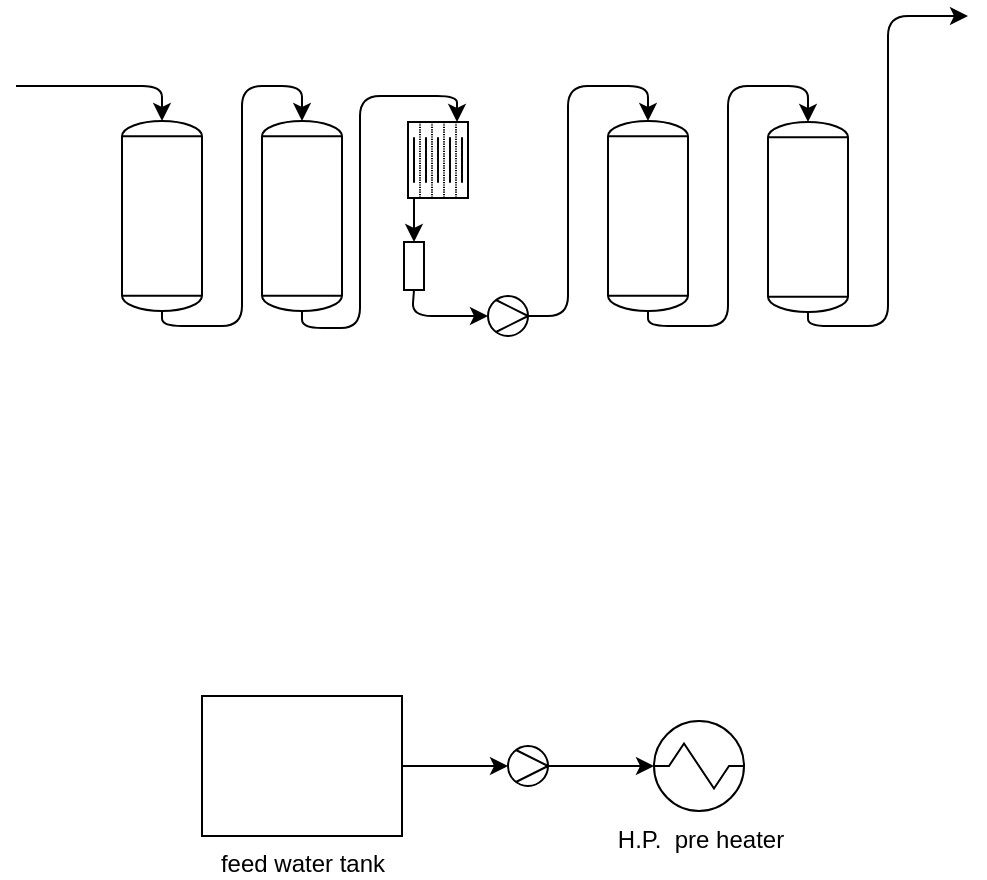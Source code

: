 <mxfile version="12.1.9" type="github" pages="1">
  <diagram id="VXKHc1rD1lcElp5MwoDB" name="Page-1">
    <mxGraphModel dx="678" dy="449" grid="1" gridSize="10" guides="1" tooltips="1" connect="1" arrows="1" fold="1" page="1" pageScale="1" pageWidth="827" pageHeight="1169" math="0" shadow="0">
      <root>
        <mxCell id="0"/>
        <mxCell id="1" parent="0"/>
        <mxCell id="uYJ4UDZ6EWOnioeUSAI6-4" value="" style="shape=mxgraph.pid.vessels.tank;html=1;pointerEvents=1;align=center;verticalLabelPosition=bottom;verticalAlign=top;dashed=0;" parent="1" vertex="1">
          <mxGeometry x="117" y="72.5" width="40" height="95" as="geometry"/>
        </mxCell>
        <mxCell id="uYJ4UDZ6EWOnioeUSAI6-5" value="" style="shape=mxgraph.pid.vessels.tank;html=1;pointerEvents=1;align=center;verticalLabelPosition=bottom;verticalAlign=top;dashed=0;" parent="1" vertex="1">
          <mxGeometry x="187" y="72.5" width="40" height="95" as="geometry"/>
        </mxCell>
        <mxCell id="uYJ4UDZ6EWOnioeUSAI6-10" value="" style="endArrow=classic;html=1;edgeStyle=orthogonalEdgeStyle;entryX=0.5;entryY=0;entryDx=0;entryDy=0;entryPerimeter=0;" parent="1" target="uYJ4UDZ6EWOnioeUSAI6-4" edge="1">
          <mxGeometry width="50" height="50" relative="1" as="geometry">
            <mxPoint x="64" y="55" as="sourcePoint"/>
            <mxPoint x="137" y="69" as="targetPoint"/>
            <Array as="points">
              <mxPoint x="64" y="55"/>
              <mxPoint x="137" y="55"/>
            </Array>
          </mxGeometry>
        </mxCell>
        <mxCell id="uYJ4UDZ6EWOnioeUSAI6-11" value="" style="edgeStyle=segmentEdgeStyle;endArrow=classic;html=1;exitX=0.5;exitY=1;exitDx=0;exitDy=0;exitPerimeter=0;entryX=0.5;entryY=0;entryDx=0;entryDy=0;entryPerimeter=0;" parent="1" source="uYJ4UDZ6EWOnioeUSAI6-4" target="uYJ4UDZ6EWOnioeUSAI6-5" edge="1">
          <mxGeometry width="50" height="50" relative="1" as="geometry">
            <mxPoint x="137" y="205" as="sourcePoint"/>
            <mxPoint x="217" y="45" as="targetPoint"/>
            <Array as="points">
              <mxPoint x="137" y="175"/>
              <mxPoint x="177" y="175"/>
              <mxPoint x="177" y="55"/>
              <mxPoint x="207" y="55"/>
            </Array>
          </mxGeometry>
        </mxCell>
        <mxCell id="uYJ4UDZ6EWOnioeUSAI6-13" value="" style="shape=mxgraph.pid.vessels.tank;html=1;pointerEvents=1;align=center;verticalLabelPosition=bottom;verticalAlign=top;dashed=0;" parent="1" vertex="1">
          <mxGeometry x="360" y="72.5" width="40" height="95" as="geometry"/>
        </mxCell>
        <mxCell id="uYJ4UDZ6EWOnioeUSAI6-14" value="" style="shape=mxgraph.pid.vessels.tank;html=1;pointerEvents=1;align=center;verticalLabelPosition=bottom;verticalAlign=top;dashed=0;" parent="1" vertex="1">
          <mxGeometry x="440" y="73" width="40" height="95" as="geometry"/>
        </mxCell>
        <mxCell id="uYJ4UDZ6EWOnioeUSAI6-15" value="" style="endArrow=classic;html=1;edgeStyle=orthogonalEdgeStyle;entryX=0.5;entryY=0;entryDx=0;entryDy=0;entryPerimeter=0;exitX=0;exitY=0.5;exitDx=0;exitDy=0;exitPerimeter=0;" parent="1" source="uYJ4UDZ6EWOnioeUSAI6-35" target="uYJ4UDZ6EWOnioeUSAI6-13" edge="1">
          <mxGeometry width="50" height="50" relative="1" as="geometry">
            <mxPoint x="370" y="55" as="sourcePoint"/>
            <mxPoint x="443" y="69" as="targetPoint"/>
            <Array as="points">
              <mxPoint x="340" y="170"/>
              <mxPoint x="340" y="55"/>
              <mxPoint x="380" y="55"/>
            </Array>
          </mxGeometry>
        </mxCell>
        <mxCell id="uYJ4UDZ6EWOnioeUSAI6-16" value="" style="edgeStyle=segmentEdgeStyle;endArrow=classic;html=1;exitX=0.5;exitY=1;exitDx=0;exitDy=0;exitPerimeter=0;entryX=0.5;entryY=0;entryDx=0;entryDy=0;entryPerimeter=0;" parent="1" source="uYJ4UDZ6EWOnioeUSAI6-13" target="uYJ4UDZ6EWOnioeUSAI6-14" edge="1">
          <mxGeometry width="50" height="50" relative="1" as="geometry">
            <mxPoint x="443" y="205" as="sourcePoint"/>
            <mxPoint x="523" y="45" as="targetPoint"/>
            <Array as="points">
              <mxPoint x="380" y="175"/>
              <mxPoint x="420" y="175"/>
              <mxPoint x="420" y="55"/>
              <mxPoint x="460" y="55"/>
            </Array>
          </mxGeometry>
        </mxCell>
        <mxCell id="uYJ4UDZ6EWOnioeUSAI6-17" value="" style="verticalLabelPosition=bottom;align=center;dashed=0;html=1;verticalAlign=top;shape=mxgraph.pid.filters.press_filter;rotation=0;" parent="1" vertex="1">
          <mxGeometry x="260" y="73" width="30" height="38" as="geometry"/>
        </mxCell>
        <mxCell id="uYJ4UDZ6EWOnioeUSAI6-18" value="" style="verticalLabelPosition=bottom;align=center;dashed=0;html=1;verticalAlign=top;shape=mxgraph.pid.filters.liquid_Filter_(bag,_candle,_cartridge);rotation=90;" parent="1" vertex="1">
          <mxGeometry x="251" y="140" width="24" height="10" as="geometry"/>
        </mxCell>
        <mxCell id="uYJ4UDZ6EWOnioeUSAI6-20" value="" style="edgeStyle=segmentEdgeStyle;endArrow=classic;html=1;exitX=0.5;exitY=1;exitDx=0;exitDy=0;exitPerimeter=0;entryX=0.817;entryY=0;entryDx=0;entryDy=0;entryPerimeter=0;" parent="1" source="uYJ4UDZ6EWOnioeUSAI6-5" target="uYJ4UDZ6EWOnioeUSAI6-17" edge="1">
          <mxGeometry width="50" height="50" relative="1" as="geometry">
            <mxPoint x="207" y="175.5" as="sourcePoint"/>
            <mxPoint x="277" y="80.5" as="targetPoint"/>
            <Array as="points">
              <mxPoint x="207" y="176"/>
              <mxPoint x="236" y="176"/>
              <mxPoint x="236" y="60"/>
              <mxPoint x="285" y="60"/>
            </Array>
          </mxGeometry>
        </mxCell>
        <mxCell id="uYJ4UDZ6EWOnioeUSAI6-31" value="" style="endArrow=classic;html=1;exitX=0.1;exitY=0.99;exitDx=0;exitDy=0;exitPerimeter=0;entryX=0;entryY=0.5;entryDx=0;entryDy=0;" parent="1" source="uYJ4UDZ6EWOnioeUSAI6-17" target="uYJ4UDZ6EWOnioeUSAI6-18" edge="1">
          <mxGeometry width="50" height="50" relative="1" as="geometry">
            <mxPoint x="290" y="167.5" as="sourcePoint"/>
            <mxPoint x="340" y="117.5" as="targetPoint"/>
          </mxGeometry>
        </mxCell>
        <mxCell id="uYJ4UDZ6EWOnioeUSAI6-35" value="" style="verticalLabelPosition=bottom;align=center;dashed=0;html=1;verticalAlign=top;shape=mxgraph.pid.piping.cone_strainer;rotation=180;" parent="1" vertex="1">
          <mxGeometry x="300" y="160" width="20" height="20" as="geometry"/>
        </mxCell>
        <mxCell id="uYJ4UDZ6EWOnioeUSAI6-36" value="" style="endArrow=classic;html=1;entryX=1;entryY=0.5;entryDx=0;entryDy=0;entryPerimeter=0;exitX=1;exitY=0.5;exitDx=0;exitDy=0;" parent="1" source="uYJ4UDZ6EWOnioeUSAI6-18" target="uYJ4UDZ6EWOnioeUSAI6-35" edge="1">
          <mxGeometry width="50" height="50" relative="1" as="geometry">
            <mxPoint x="250" y="217.5" as="sourcePoint"/>
            <mxPoint x="300" y="167.5" as="targetPoint"/>
            <Array as="points">
              <mxPoint x="262" y="170"/>
            </Array>
          </mxGeometry>
        </mxCell>
        <mxCell id="uYJ4UDZ6EWOnioeUSAI6-41" value="" style="edgeStyle=segmentEdgeStyle;endArrow=classic;html=1;exitX=0.5;exitY=1;exitDx=0;exitDy=0;exitPerimeter=0;" parent="1" source="uYJ4UDZ6EWOnioeUSAI6-14" edge="1">
          <mxGeometry width="50" height="50" relative="1" as="geometry">
            <mxPoint x="460" y="173.5" as="sourcePoint"/>
            <mxPoint x="540" y="20" as="targetPoint"/>
            <Array as="points">
              <mxPoint x="460" y="175"/>
              <mxPoint x="500" y="175"/>
              <mxPoint x="500" y="20"/>
            </Array>
          </mxGeometry>
        </mxCell>
        <mxCell id="0xlNtEbpLMMX_KmN14da-1" value="feed water tank" style="shape=mxgraph.pid.vessels.tank,_vessel;html=1;pointerEvents=1;align=center;verticalLabelPosition=bottom;verticalAlign=top;dashed=0;" vertex="1" parent="1">
          <mxGeometry x="157" y="360" width="100" height="70" as="geometry"/>
        </mxCell>
        <mxCell id="0xlNtEbpLMMX_KmN14da-8" value="" style="edgeStyle=orthogonalEdgeStyle;rounded=0;orthogonalLoop=1;jettySize=auto;html=1;" edge="1" parent="1" source="0xlNtEbpLMMX_KmN14da-2" target="0xlNtEbpLMMX_KmN14da-7">
          <mxGeometry relative="1" as="geometry"/>
        </mxCell>
        <mxCell id="0xlNtEbpLMMX_KmN14da-2" value="" style="verticalLabelPosition=bottom;align=center;dashed=0;html=1;verticalAlign=top;shape=mxgraph.pid.piping.cone_strainer;rotation=180;" vertex="1" parent="1">
          <mxGeometry x="310" y="385" width="20" height="20" as="geometry"/>
        </mxCell>
        <mxCell id="0xlNtEbpLMMX_KmN14da-3" value="" style="endArrow=classic;html=1;entryX=1;entryY=0.5;entryDx=0;entryDy=0;entryPerimeter=0;exitX=1;exitY=0.5;exitDx=0;exitDy=0;exitPerimeter=0;" edge="1" parent="1" source="0xlNtEbpLMMX_KmN14da-1" target="0xlNtEbpLMMX_KmN14da-2">
          <mxGeometry width="50" height="50" relative="1" as="geometry">
            <mxPoint x="260" y="455" as="sourcePoint"/>
            <mxPoint x="310" y="405" as="targetPoint"/>
          </mxGeometry>
        </mxCell>
        <mxCell id="0xlNtEbpLMMX_KmN14da-7" value="H.P.&amp;nbsp; pre heater" style="shape=mxgraph.pid.heat_exchangers.shell_and_tube_heat_exchanger_1;html=1;pointerEvents=1;align=center;verticalLabelPosition=bottom;verticalAlign=top;dashed=0;" vertex="1" parent="1">
          <mxGeometry x="383" y="372.5" width="45" height="45" as="geometry"/>
        </mxCell>
      </root>
    </mxGraphModel>
  </diagram>
</mxfile>
